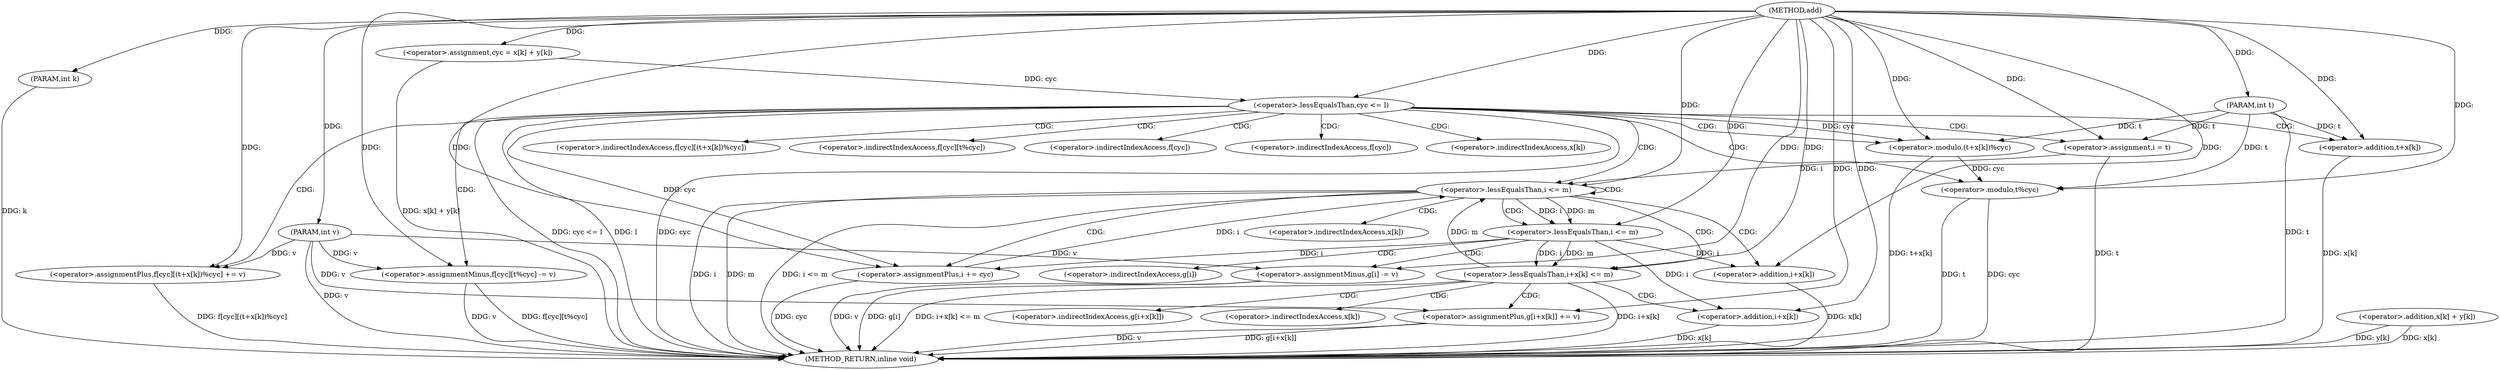 digraph "add" {  
"1000102" [label = "(METHOD,add)" ]
"1000184" [label = "(METHOD_RETURN,inline void)" ]
"1000103" [label = "(PARAM,int t)" ]
"1000104" [label = "(PARAM,int k)" ]
"1000105" [label = "(PARAM,int v)" ]
"1000108" [label = "(<operator>.assignment,cyc = x[k] + y[k])" ]
"1000118" [label = "(<operator>.lessEqualsThan,cyc <= l)" ]
"1000110" [label = "(<operator>.addition,x[k] + y[k])" ]
"1000122" [label = "(<operator>.assignmentPlus,f[cyc][(t+x[k])%cyc] += v)" ]
"1000135" [label = "(<operator>.assignmentMinus,f[cyc][t%cyc] -= v)" ]
"1000148" [label = "(<operator>.assignment,i = t)" ]
"1000151" [label = "(<operator>.lessEqualsThan,i <= m)" ]
"1000154" [label = "(<operator>.assignmentPlus,i += cyc)" ]
"1000127" [label = "(<operator>.modulo,(t+x[k])%cyc)" ]
"1000140" [label = "(<operator>.modulo,t%cyc)" ]
"1000128" [label = "(<operator>.addition,t+x[k])" ]
"1000159" [label = "(<operator>.lessEqualsThan,i <= m)" ]
"1000162" [label = "(<operator>.assignmentMinus,g[i] -= v)" ]
"1000168" [label = "(<operator>.lessEqualsThan,i+x[k] <= m)" ]
"1000175" [label = "(<operator>.assignmentPlus,g[i+x[k]] += v)" ]
"1000169" [label = "(<operator>.addition,i+x[k])" ]
"1000178" [label = "(<operator>.addition,i+x[k])" ]
"1000123" [label = "(<operator>.indirectIndexAccess,f[cyc][(t+x[k])%cyc])" ]
"1000136" [label = "(<operator>.indirectIndexAccess,f[cyc][t%cyc])" ]
"1000124" [label = "(<operator>.indirectIndexAccess,f[cyc])" ]
"1000137" [label = "(<operator>.indirectIndexAccess,f[cyc])" ]
"1000130" [label = "(<operator>.indirectIndexAccess,x[k])" ]
"1000163" [label = "(<operator>.indirectIndexAccess,g[i])" ]
"1000176" [label = "(<operator>.indirectIndexAccess,g[i+x[k]])" ]
"1000171" [label = "(<operator>.indirectIndexAccess,x[k])" ]
"1000180" [label = "(<operator>.indirectIndexAccess,x[k])" ]
  "1000103" -> "1000184"  [ label = "DDG: t"] 
  "1000104" -> "1000184"  [ label = "DDG: k"] 
  "1000105" -> "1000184"  [ label = "DDG: v"] 
  "1000110" -> "1000184"  [ label = "DDG: x[k]"] 
  "1000110" -> "1000184"  [ label = "DDG: y[k]"] 
  "1000108" -> "1000184"  [ label = "DDG: x[k] + y[k]"] 
  "1000118" -> "1000184"  [ label = "DDG: cyc"] 
  "1000118" -> "1000184"  [ label = "DDG: cyc <= l"] 
  "1000148" -> "1000184"  [ label = "DDG: t"] 
  "1000151" -> "1000184"  [ label = "DDG: i"] 
  "1000151" -> "1000184"  [ label = "DDG: m"] 
  "1000151" -> "1000184"  [ label = "DDG: i <= m"] 
  "1000162" -> "1000184"  [ label = "DDG: g[i]"] 
  "1000162" -> "1000184"  [ label = "DDG: v"] 
  "1000169" -> "1000184"  [ label = "DDG: x[k]"] 
  "1000168" -> "1000184"  [ label = "DDG: i+x[k]"] 
  "1000168" -> "1000184"  [ label = "DDG: i+x[k] <= m"] 
  "1000178" -> "1000184"  [ label = "DDG: x[k]"] 
  "1000175" -> "1000184"  [ label = "DDG: g[i+x[k]]"] 
  "1000175" -> "1000184"  [ label = "DDG: v"] 
  "1000154" -> "1000184"  [ label = "DDG: cyc"] 
  "1000128" -> "1000184"  [ label = "DDG: x[k]"] 
  "1000127" -> "1000184"  [ label = "DDG: t+x[k]"] 
  "1000122" -> "1000184"  [ label = "DDG: f[cyc][(t+x[k])%cyc]"] 
  "1000140" -> "1000184"  [ label = "DDG: t"] 
  "1000140" -> "1000184"  [ label = "DDG: cyc"] 
  "1000135" -> "1000184"  [ label = "DDG: f[cyc][t%cyc]"] 
  "1000135" -> "1000184"  [ label = "DDG: v"] 
  "1000118" -> "1000184"  [ label = "DDG: l"] 
  "1000102" -> "1000103"  [ label = "DDG: "] 
  "1000102" -> "1000104"  [ label = "DDG: "] 
  "1000102" -> "1000105"  [ label = "DDG: "] 
  "1000102" -> "1000108"  [ label = "DDG: "] 
  "1000108" -> "1000118"  [ label = "DDG: cyc"] 
  "1000102" -> "1000118"  [ label = "DDG: "] 
  "1000105" -> "1000122"  [ label = "DDG: v"] 
  "1000102" -> "1000122"  [ label = "DDG: "] 
  "1000105" -> "1000135"  [ label = "DDG: v"] 
  "1000102" -> "1000135"  [ label = "DDG: "] 
  "1000103" -> "1000148"  [ label = "DDG: t"] 
  "1000102" -> "1000148"  [ label = "DDG: "] 
  "1000118" -> "1000154"  [ label = "DDG: cyc"] 
  "1000102" -> "1000154"  [ label = "DDG: "] 
  "1000103" -> "1000127"  [ label = "DDG: t"] 
  "1000102" -> "1000127"  [ label = "DDG: "] 
  "1000118" -> "1000127"  [ label = "DDG: cyc"] 
  "1000103" -> "1000140"  [ label = "DDG: t"] 
  "1000102" -> "1000140"  [ label = "DDG: "] 
  "1000127" -> "1000140"  [ label = "DDG: cyc"] 
  "1000148" -> "1000151"  [ label = "DDG: i"] 
  "1000154" -> "1000151"  [ label = "DDG: i"] 
  "1000102" -> "1000151"  [ label = "DDG: "] 
  "1000168" -> "1000151"  [ label = "DDG: m"] 
  "1000159" -> "1000154"  [ label = "DDG: i"] 
  "1000103" -> "1000128"  [ label = "DDG: t"] 
  "1000102" -> "1000128"  [ label = "DDG: "] 
  "1000105" -> "1000162"  [ label = "DDG: v"] 
  "1000102" -> "1000162"  [ label = "DDG: "] 
  "1000105" -> "1000175"  [ label = "DDG: v"] 
  "1000102" -> "1000175"  [ label = "DDG: "] 
  "1000151" -> "1000159"  [ label = "DDG: i"] 
  "1000102" -> "1000159"  [ label = "DDG: "] 
  "1000151" -> "1000159"  [ label = "DDG: m"] 
  "1000159" -> "1000168"  [ label = "DDG: i"] 
  "1000102" -> "1000168"  [ label = "DDG: "] 
  "1000159" -> "1000168"  [ label = "DDG: m"] 
  "1000159" -> "1000169"  [ label = "DDG: i"] 
  "1000102" -> "1000169"  [ label = "DDG: "] 
  "1000102" -> "1000178"  [ label = "DDG: "] 
  "1000159" -> "1000178"  [ label = "DDG: i"] 
  "1000118" -> "1000127"  [ label = "CDG: "] 
  "1000118" -> "1000128"  [ label = "CDG: "] 
  "1000118" -> "1000135"  [ label = "CDG: "] 
  "1000118" -> "1000148"  [ label = "CDG: "] 
  "1000118" -> "1000136"  [ label = "CDG: "] 
  "1000118" -> "1000122"  [ label = "CDG: "] 
  "1000118" -> "1000137"  [ label = "CDG: "] 
  "1000118" -> "1000123"  [ label = "CDG: "] 
  "1000118" -> "1000124"  [ label = "CDG: "] 
  "1000118" -> "1000151"  [ label = "CDG: "] 
  "1000118" -> "1000130"  [ label = "CDG: "] 
  "1000118" -> "1000140"  [ label = "CDG: "] 
  "1000151" -> "1000169"  [ label = "CDG: "] 
  "1000151" -> "1000168"  [ label = "CDG: "] 
  "1000151" -> "1000159"  [ label = "CDG: "] 
  "1000151" -> "1000154"  [ label = "CDG: "] 
  "1000151" -> "1000151"  [ label = "CDG: "] 
  "1000151" -> "1000171"  [ label = "CDG: "] 
  "1000159" -> "1000163"  [ label = "CDG: "] 
  "1000159" -> "1000162"  [ label = "CDG: "] 
  "1000168" -> "1000180"  [ label = "CDG: "] 
  "1000168" -> "1000178"  [ label = "CDG: "] 
  "1000168" -> "1000175"  [ label = "CDG: "] 
  "1000168" -> "1000176"  [ label = "CDG: "] 
}
